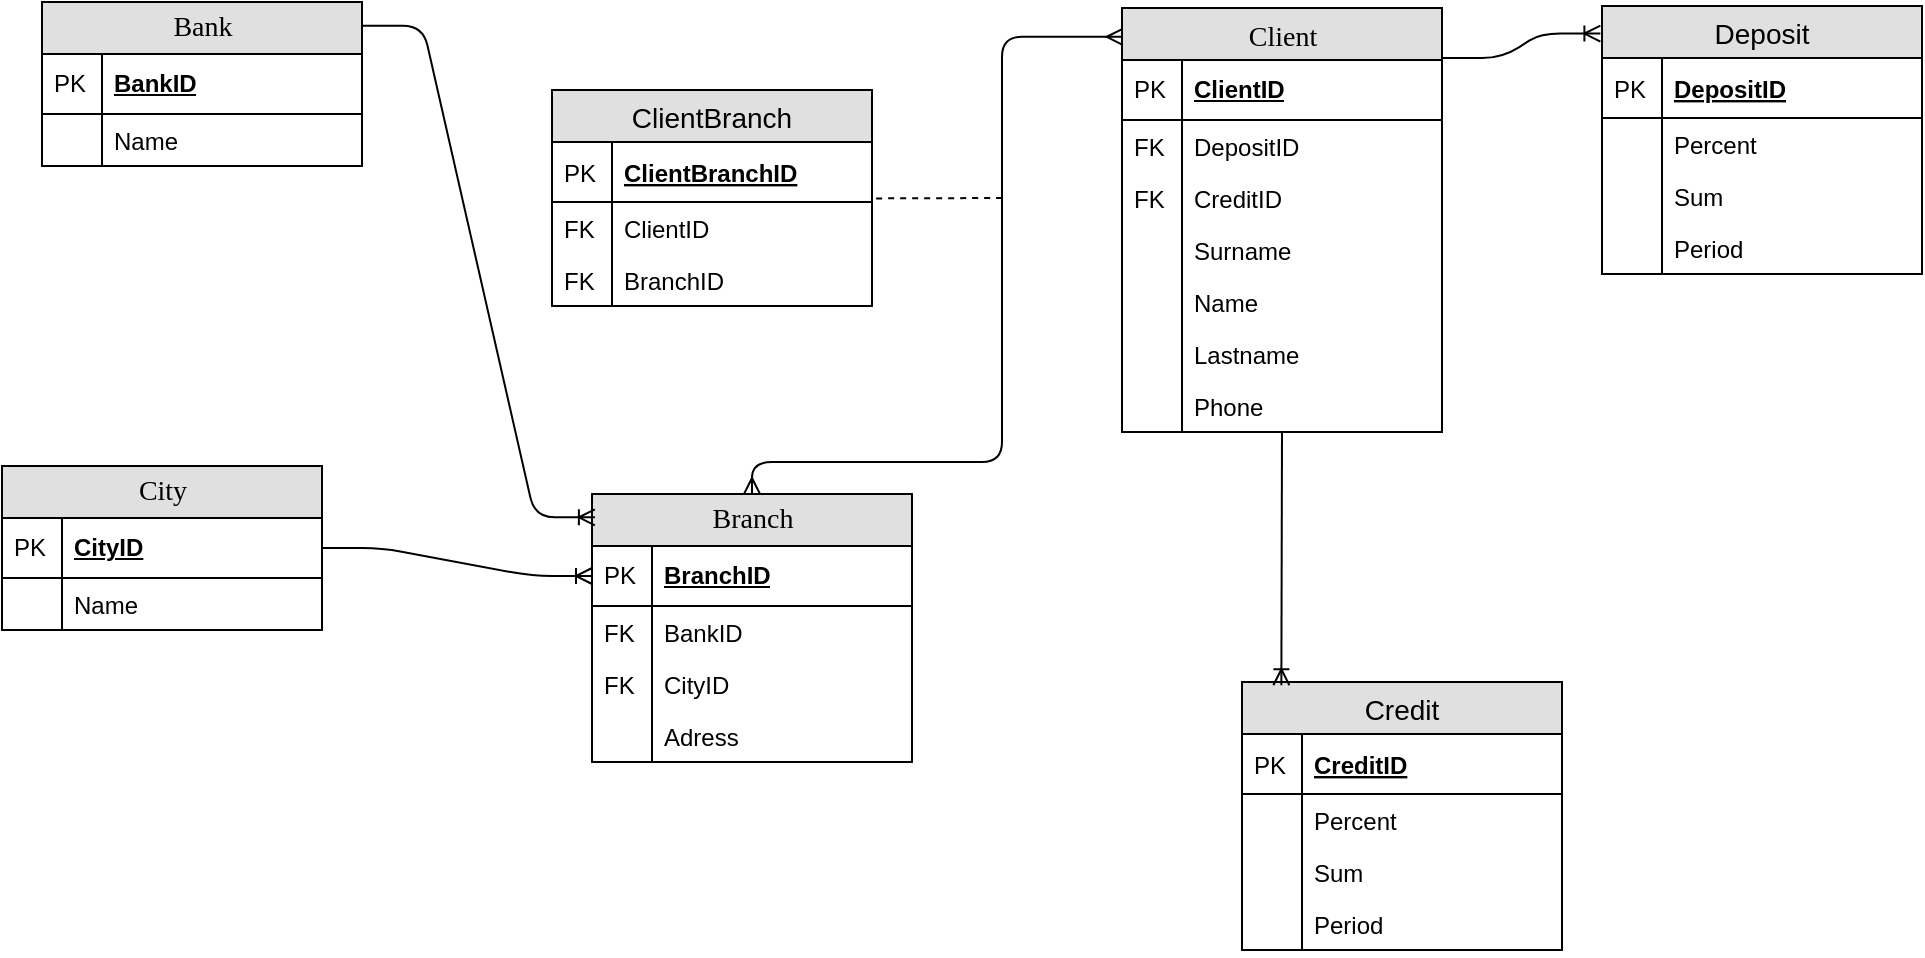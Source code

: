 <mxfile version="10.6.1" type="github"><diagram name="Page-1" id="e56a1550-8fbb-45ad-956c-1786394a9013"><mxGraphModel dx="1010" dy="582" grid="1" gridSize="10" guides="1" tooltips="1" connect="1" arrows="1" fold="1" page="1" pageScale="1" pageWidth="1100" pageHeight="850" background="#ffffff" math="0" shadow="0"><root><mxCell id="0"/><mxCell id="1" parent="0"/><mxCell id="2e49270ec7c68f3f-8" value="Client" style="swimlane;html=1;fontStyle=0;childLayout=stackLayout;horizontal=1;startSize=26;fillColor=#e0e0e0;horizontalStack=0;resizeParent=1;resizeLast=0;collapsible=1;marginBottom=0;swimlaneFillColor=#ffffff;align=center;rounded=0;shadow=0;comic=0;labelBackgroundColor=none;strokeColor=#000000;strokeWidth=1;fontFamily=Verdana;fontSize=14;fontColor=#000000;swimlaneLine=1;verticalAlign=top;" parent="1" vertex="1"><mxGeometry x="620" y="43" width="160" height="212" as="geometry"/></mxCell><mxCell id="2e49270ec7c68f3f-9" value="ClientID" style="shape=partialRectangle;top=0;left=0;right=0;bottom=1;html=1;align=left;verticalAlign=middle;fillColor=none;spacingLeft=34;spacingRight=4;whiteSpace=wrap;overflow=hidden;rotatable=0;points=[[0,0.5],[1,0.5]];portConstraint=eastwest;dropTarget=0;fontStyle=5;" parent="2e49270ec7c68f3f-8" vertex="1"><mxGeometry y="26" width="160" height="30" as="geometry"/></mxCell><mxCell id="2e49270ec7c68f3f-10" value="PK" style="shape=partialRectangle;top=0;left=0;bottom=0;html=1;fillColor=none;align=left;verticalAlign=middle;spacingLeft=4;spacingRight=4;whiteSpace=wrap;overflow=hidden;rotatable=0;points=[];portConstraint=eastwest;part=1;" parent="2e49270ec7c68f3f-9" vertex="1" connectable="0"><mxGeometry width="30" height="30" as="geometry"/></mxCell><mxCell id="ZEJKafSEkOxqOsN-KUmL-11" value="DepositID" style="shape=partialRectangle;top=0;left=0;right=0;bottom=0;align=left;verticalAlign=top;fillColor=none;spacingLeft=34;spacingRight=4;overflow=hidden;rotatable=0;points=[[0,0.5],[1,0.5]];portConstraint=eastwest;dropTarget=0;fontSize=12;" parent="2e49270ec7c68f3f-8" vertex="1"><mxGeometry y="56" width="160" height="26" as="geometry"/></mxCell><mxCell id="ZEJKafSEkOxqOsN-KUmL-12" value="FK" style="shape=partialRectangle;top=0;left=0;bottom=0;fillColor=none;align=left;verticalAlign=top;spacingLeft=4;spacingRight=4;overflow=hidden;rotatable=0;points=[];portConstraint=eastwest;part=1;fontSize=12;" parent="ZEJKafSEkOxqOsN-KUmL-11" vertex="1" connectable="0"><mxGeometry width="30" height="26" as="geometry"/></mxCell><mxCell id="ZEJKafSEkOxqOsN-KUmL-13" value="CreditID" style="shape=partialRectangle;top=0;left=0;right=0;bottom=0;align=left;verticalAlign=top;fillColor=none;spacingLeft=34;spacingRight=4;overflow=hidden;rotatable=0;points=[[0,0.5],[1,0.5]];portConstraint=eastwest;dropTarget=0;fontSize=12;" parent="2e49270ec7c68f3f-8" vertex="1"><mxGeometry y="82" width="160" height="26" as="geometry"/></mxCell><mxCell id="ZEJKafSEkOxqOsN-KUmL-14" value="FK" style="shape=partialRectangle;top=0;left=0;bottom=0;fillColor=none;align=left;verticalAlign=top;spacingLeft=4;spacingRight=4;overflow=hidden;rotatable=0;points=[];portConstraint=eastwest;part=1;fontSize=12;" parent="ZEJKafSEkOxqOsN-KUmL-13" vertex="1" connectable="0"><mxGeometry width="30" height="26" as="geometry"/></mxCell><mxCell id="2e49270ec7c68f3f-13" value="Surname" style="shape=partialRectangle;top=0;left=0;right=0;bottom=0;html=1;align=left;verticalAlign=top;fillColor=none;spacingLeft=34;spacingRight=4;whiteSpace=wrap;overflow=hidden;rotatable=0;points=[[0,0.5],[1,0.5]];portConstraint=eastwest;dropTarget=0;" parent="2e49270ec7c68f3f-8" vertex="1"><mxGeometry y="108" width="160" height="26" as="geometry"/></mxCell><mxCell id="2e49270ec7c68f3f-14" value="" style="shape=partialRectangle;top=0;left=0;bottom=0;html=1;fillColor=none;align=left;verticalAlign=top;spacingLeft=4;spacingRight=4;whiteSpace=wrap;overflow=hidden;rotatable=0;points=[];portConstraint=eastwest;part=1;" parent="2e49270ec7c68f3f-13" vertex="1" connectable="0"><mxGeometry width="30" height="26" as="geometry"/></mxCell><mxCell id="2e49270ec7c68f3f-15" value="Name" style="shape=partialRectangle;top=0;left=0;right=0;bottom=0;html=1;align=left;verticalAlign=top;fillColor=none;spacingLeft=34;spacingRight=4;whiteSpace=wrap;overflow=hidden;rotatable=0;points=[[0,0.5],[1,0.5]];portConstraint=eastwest;dropTarget=0;" parent="2e49270ec7c68f3f-8" vertex="1"><mxGeometry y="134" width="160" height="26" as="geometry"/></mxCell><mxCell id="2e49270ec7c68f3f-16" value="" style="shape=partialRectangle;top=0;left=0;bottom=0;html=1;fillColor=none;align=left;verticalAlign=top;spacingLeft=4;spacingRight=4;whiteSpace=wrap;overflow=hidden;rotatable=0;points=[];portConstraint=eastwest;part=1;" parent="2e49270ec7c68f3f-15" vertex="1" connectable="0"><mxGeometry width="30" height="26" as="geometry"/></mxCell><mxCell id="Gg1ud6yvzfoyDG16cZT7-35" value="Lastname" style="shape=partialRectangle;top=0;left=0;right=0;bottom=0;html=1;align=left;verticalAlign=top;fillColor=none;spacingLeft=34;spacingRight=4;whiteSpace=wrap;overflow=hidden;rotatable=0;points=[[0,0.5],[1,0.5]];portConstraint=eastwest;dropTarget=0;" parent="2e49270ec7c68f3f-8" vertex="1"><mxGeometry y="160" width="160" height="26" as="geometry"/></mxCell><mxCell id="Gg1ud6yvzfoyDG16cZT7-36" value="" style="shape=partialRectangle;top=0;left=0;bottom=0;html=1;fillColor=none;align=left;verticalAlign=top;spacingLeft=4;spacingRight=4;whiteSpace=wrap;overflow=hidden;rotatable=0;points=[];portConstraint=eastwest;part=1;" parent="Gg1ud6yvzfoyDG16cZT7-35" vertex="1" connectable="0"><mxGeometry width="30" height="26" as="geometry"/></mxCell><mxCell id="Gg1ud6yvzfoyDG16cZT7-37" value="Phone" style="shape=partialRectangle;top=0;left=0;right=0;bottom=0;html=1;align=left;verticalAlign=top;fillColor=none;spacingLeft=34;spacingRight=4;whiteSpace=wrap;overflow=hidden;rotatable=0;points=[[0,0.5],[1,0.5]];portConstraint=eastwest;dropTarget=0;" parent="2e49270ec7c68f3f-8" vertex="1"><mxGeometry y="186" width="160" height="26" as="geometry"/></mxCell><mxCell id="Gg1ud6yvzfoyDG16cZT7-38" value="" style="shape=partialRectangle;top=0;left=0;bottom=0;html=1;fillColor=none;align=left;verticalAlign=top;spacingLeft=4;spacingRight=4;whiteSpace=wrap;overflow=hidden;rotatable=0;points=[];portConstraint=eastwest;part=1;" parent="Gg1ud6yvzfoyDG16cZT7-37" vertex="1" connectable="0"><mxGeometry width="30" height="26" as="geometry"/></mxCell><mxCell id="2e49270ec7c68f3f-19" value="Bank" style="swimlane;html=1;fontStyle=0;childLayout=stackLayout;horizontal=1;startSize=26;fillColor=#e0e0e0;horizontalStack=0;resizeParent=1;resizeLast=0;collapsible=1;marginBottom=0;swimlaneFillColor=#ffffff;align=center;rounded=0;shadow=0;comic=0;labelBackgroundColor=none;strokeColor=#000000;strokeWidth=1;fontFamily=Verdana;fontSize=14;fontColor=#000000;" parent="1" vertex="1"><mxGeometry x="80" y="40" width="160" height="82" as="geometry"/></mxCell><mxCell id="2e49270ec7c68f3f-20" value="BankID" style="shape=partialRectangle;top=0;left=0;right=0;bottom=1;html=1;align=left;verticalAlign=middle;fillColor=none;spacingLeft=34;spacingRight=4;whiteSpace=wrap;overflow=hidden;rotatable=0;points=[[0,0.5],[1,0.5]];portConstraint=eastwest;dropTarget=0;fontStyle=5;" parent="2e49270ec7c68f3f-19" vertex="1"><mxGeometry y="26" width="160" height="30" as="geometry"/></mxCell><mxCell id="2e49270ec7c68f3f-21" value="PK" style="shape=partialRectangle;top=0;left=0;bottom=0;html=1;fillColor=none;align=left;verticalAlign=middle;spacingLeft=4;spacingRight=4;whiteSpace=wrap;overflow=hidden;rotatable=0;points=[];portConstraint=eastwest;part=1;" parent="2e49270ec7c68f3f-20" vertex="1" connectable="0"><mxGeometry width="30" height="30" as="geometry"/></mxCell><mxCell id="2e49270ec7c68f3f-24" value="Name" style="shape=partialRectangle;top=0;left=0;right=0;bottom=0;html=1;align=left;verticalAlign=top;fillColor=none;spacingLeft=34;spacingRight=4;whiteSpace=wrap;overflow=hidden;rotatable=0;points=[[0,0.5],[1,0.5]];portConstraint=eastwest;dropTarget=0;" parent="2e49270ec7c68f3f-19" vertex="1"><mxGeometry y="56" width="160" height="26" as="geometry"/></mxCell><mxCell id="2e49270ec7c68f3f-25" value="" style="shape=partialRectangle;top=0;left=0;bottom=0;html=1;fillColor=none;align=left;verticalAlign=top;spacingLeft=4;spacingRight=4;whiteSpace=wrap;overflow=hidden;rotatable=0;points=[];portConstraint=eastwest;part=1;" parent="2e49270ec7c68f3f-24" vertex="1" connectable="0"><mxGeometry width="30" height="26" as="geometry"/></mxCell><mxCell id="2e49270ec7c68f3f-30" value="Branch" style="swimlane;html=1;fontStyle=0;childLayout=stackLayout;horizontal=1;startSize=26;fillColor=#e0e0e0;horizontalStack=0;resizeParent=1;resizeLast=0;collapsible=1;marginBottom=0;swimlaneFillColor=#ffffff;align=center;rounded=0;shadow=0;comic=0;labelBackgroundColor=none;strokeColor=#000000;strokeWidth=1;fontFamily=Verdana;fontSize=14;fontColor=#000000;" parent="1" vertex="1"><mxGeometry x="355" y="286" width="160" height="134" as="geometry"/></mxCell><mxCell id="2e49270ec7c68f3f-31" value="BranchID" style="shape=partialRectangle;top=0;left=0;right=0;bottom=1;html=1;align=left;verticalAlign=middle;fillColor=none;spacingLeft=34;spacingRight=4;whiteSpace=wrap;overflow=hidden;rotatable=0;points=[[0,0.5],[1,0.5]];portConstraint=eastwest;dropTarget=0;fontStyle=5;" parent="2e49270ec7c68f3f-30" vertex="1"><mxGeometry y="26" width="160" height="30" as="geometry"/></mxCell><mxCell id="2e49270ec7c68f3f-32" value="PK" style="shape=partialRectangle;top=0;left=0;bottom=0;html=1;fillColor=none;align=left;verticalAlign=middle;spacingLeft=4;spacingRight=4;whiteSpace=wrap;overflow=hidden;rotatable=0;points=[];portConstraint=eastwest;part=1;" parent="2e49270ec7c68f3f-31" vertex="1" connectable="0"><mxGeometry width="30" height="30" as="geometry"/></mxCell><mxCell id="ZEJKafSEkOxqOsN-KUmL-15" value="BankID" style="shape=partialRectangle;top=0;left=0;right=0;bottom=0;align=left;verticalAlign=top;fillColor=none;spacingLeft=34;spacingRight=4;overflow=hidden;rotatable=0;points=[[0,0.5],[1,0.5]];portConstraint=eastwest;dropTarget=0;fontSize=12;" parent="2e49270ec7c68f3f-30" vertex="1"><mxGeometry y="56" width="160" height="26" as="geometry"/></mxCell><mxCell id="ZEJKafSEkOxqOsN-KUmL-16" value="FK" style="shape=partialRectangle;top=0;left=0;bottom=0;fillColor=none;align=left;verticalAlign=top;spacingLeft=4;spacingRight=4;overflow=hidden;rotatable=0;points=[];portConstraint=eastwest;part=1;fontSize=12;" parent="ZEJKafSEkOxqOsN-KUmL-15" vertex="1" connectable="0"><mxGeometry width="30" height="26" as="geometry"/></mxCell><mxCell id="ZEJKafSEkOxqOsN-KUmL-21" value="CityID" style="shape=partialRectangle;top=0;left=0;right=0;bottom=0;align=left;verticalAlign=top;fillColor=none;spacingLeft=34;spacingRight=4;overflow=hidden;rotatable=0;points=[[0,0.5],[1,0.5]];portConstraint=eastwest;dropTarget=0;fontSize=12;" parent="2e49270ec7c68f3f-30" vertex="1"><mxGeometry y="82" width="160" height="26" as="geometry"/></mxCell><mxCell id="ZEJKafSEkOxqOsN-KUmL-22" value="FK" style="shape=partialRectangle;top=0;left=0;bottom=0;fillColor=none;align=left;verticalAlign=top;spacingLeft=4;spacingRight=4;overflow=hidden;rotatable=0;points=[];portConstraint=eastwest;part=1;fontSize=12;" parent="ZEJKafSEkOxqOsN-KUmL-21" vertex="1" connectable="0"><mxGeometry width="30" height="26" as="geometry"/></mxCell><mxCell id="2e49270ec7c68f3f-35" value="Adress" style="shape=partialRectangle;top=0;left=0;right=0;bottom=0;html=1;align=left;verticalAlign=top;fillColor=none;spacingLeft=34;spacingRight=4;whiteSpace=wrap;overflow=hidden;rotatable=0;points=[[0,0.5],[1,0.5]];portConstraint=eastwest;dropTarget=0;" parent="2e49270ec7c68f3f-30" vertex="1"><mxGeometry y="108" width="160" height="26" as="geometry"/></mxCell><mxCell id="2e49270ec7c68f3f-36" value="" style="shape=partialRectangle;top=0;left=0;bottom=0;html=1;fillColor=none;align=left;verticalAlign=top;spacingLeft=4;spacingRight=4;whiteSpace=wrap;overflow=hidden;rotatable=0;points=[];portConstraint=eastwest;part=1;" parent="2e49270ec7c68f3f-35" vertex="1" connectable="0"><mxGeometry width="30" height="26" as="geometry"/></mxCell><mxCell id="2e49270ec7c68f3f-80" value="City" style="swimlane;html=1;fontStyle=0;childLayout=stackLayout;horizontal=1;startSize=26;fillColor=#e0e0e0;horizontalStack=0;resizeParent=1;resizeLast=0;collapsible=1;marginBottom=0;swimlaneFillColor=#ffffff;align=center;rounded=0;shadow=0;comic=0;labelBackgroundColor=none;strokeColor=#000000;strokeWidth=1;fontFamily=Verdana;fontSize=14;fontColor=#000000;" parent="1" vertex="1"><mxGeometry x="60" y="272" width="160" height="82" as="geometry"/></mxCell><mxCell id="2e49270ec7c68f3f-81" value="CityID" style="shape=partialRectangle;top=0;left=0;right=0;bottom=1;html=1;align=left;verticalAlign=middle;fillColor=none;spacingLeft=34;spacingRight=4;whiteSpace=wrap;overflow=hidden;rotatable=0;points=[[0,0.5],[1,0.5]];portConstraint=eastwest;dropTarget=0;fontStyle=5;" parent="2e49270ec7c68f3f-80" vertex="1"><mxGeometry y="26" width="160" height="30" as="geometry"/></mxCell><mxCell id="2e49270ec7c68f3f-82" value="PK" style="shape=partialRectangle;top=0;left=0;bottom=0;html=1;fillColor=none;align=left;verticalAlign=middle;spacingLeft=4;spacingRight=4;whiteSpace=wrap;overflow=hidden;rotatable=0;points=[];portConstraint=eastwest;part=1;" parent="2e49270ec7c68f3f-81" vertex="1" connectable="0"><mxGeometry width="30" height="30" as="geometry"/></mxCell><mxCell id="2e49270ec7c68f3f-85" value="Name" style="shape=partialRectangle;top=0;left=0;right=0;bottom=0;html=1;align=left;verticalAlign=top;fillColor=none;spacingLeft=34;spacingRight=4;whiteSpace=wrap;overflow=hidden;rotatable=0;points=[[0,0.5],[1,0.5]];portConstraint=eastwest;dropTarget=0;" parent="2e49270ec7c68f3f-80" vertex="1"><mxGeometry y="56" width="160" height="26" as="geometry"/></mxCell><mxCell id="2e49270ec7c68f3f-86" value="" style="shape=partialRectangle;top=0;left=0;bottom=0;html=1;fillColor=none;align=left;verticalAlign=top;spacingLeft=4;spacingRight=4;whiteSpace=wrap;overflow=hidden;rotatable=0;points=[];portConstraint=eastwest;part=1;" parent="2e49270ec7c68f3f-85" vertex="1" connectable="0"><mxGeometry width="30" height="26" as="geometry"/></mxCell><mxCell id="-gQ2xKpo2SMcJ_ydITSp-1" value="Deposit" style="swimlane;fontStyle=0;childLayout=stackLayout;horizontal=1;startSize=26;fillColor=#e0e0e0;horizontalStack=0;resizeParent=1;resizeParentMax=0;resizeLast=0;collapsible=1;marginBottom=0;swimlaneFillColor=#ffffff;align=center;fontSize=14;" parent="1" vertex="1"><mxGeometry x="860" y="42" width="160" height="134" as="geometry"/></mxCell><mxCell id="-gQ2xKpo2SMcJ_ydITSp-2" value="DepositID" style="shape=partialRectangle;top=0;left=0;right=0;bottom=1;align=left;verticalAlign=middle;fillColor=none;spacingLeft=34;spacingRight=4;overflow=hidden;rotatable=0;points=[[0,0.5],[1,0.5]];portConstraint=eastwest;dropTarget=0;fontStyle=5;fontSize=12;" parent="-gQ2xKpo2SMcJ_ydITSp-1" vertex="1"><mxGeometry y="26" width="160" height="30" as="geometry"/></mxCell><mxCell id="-gQ2xKpo2SMcJ_ydITSp-3" value="PK" style="shape=partialRectangle;top=0;left=0;bottom=0;fillColor=none;align=left;verticalAlign=middle;spacingLeft=4;spacingRight=4;overflow=hidden;rotatable=0;points=[];portConstraint=eastwest;part=1;fontSize=12;" parent="-gQ2xKpo2SMcJ_ydITSp-2" vertex="1" connectable="0"><mxGeometry width="30" height="30" as="geometry"/></mxCell><mxCell id="-gQ2xKpo2SMcJ_ydITSp-6" value="Percent" style="shape=partialRectangle;top=0;left=0;right=0;bottom=0;align=left;verticalAlign=top;fillColor=none;spacingLeft=34;spacingRight=4;overflow=hidden;rotatable=0;points=[[0,0.5],[1,0.5]];portConstraint=eastwest;dropTarget=0;fontSize=12;" parent="-gQ2xKpo2SMcJ_ydITSp-1" vertex="1"><mxGeometry y="56" width="160" height="26" as="geometry"/></mxCell><mxCell id="-gQ2xKpo2SMcJ_ydITSp-7" value="" style="shape=partialRectangle;top=0;left=0;bottom=0;fillColor=none;align=left;verticalAlign=top;spacingLeft=4;spacingRight=4;overflow=hidden;rotatable=0;points=[];portConstraint=eastwest;part=1;fontSize=12;" parent="-gQ2xKpo2SMcJ_ydITSp-6" vertex="1" connectable="0"><mxGeometry width="30" height="26" as="geometry"/></mxCell><mxCell id="-gQ2xKpo2SMcJ_ydITSp-8" value="Sum" style="shape=partialRectangle;top=0;left=0;right=0;bottom=0;align=left;verticalAlign=top;fillColor=none;spacingLeft=34;spacingRight=4;overflow=hidden;rotatable=0;points=[[0,0.5],[1,0.5]];portConstraint=eastwest;dropTarget=0;fontSize=12;" parent="-gQ2xKpo2SMcJ_ydITSp-1" vertex="1"><mxGeometry y="82" width="160" height="26" as="geometry"/></mxCell><mxCell id="-gQ2xKpo2SMcJ_ydITSp-9" value="" style="shape=partialRectangle;top=0;left=0;bottom=0;fillColor=none;align=left;verticalAlign=top;spacingLeft=4;spacingRight=4;overflow=hidden;rotatable=0;points=[];portConstraint=eastwest;part=1;fontSize=12;" parent="-gQ2xKpo2SMcJ_ydITSp-8" vertex="1" connectable="0"><mxGeometry width="30" height="26" as="geometry"/></mxCell><mxCell id="Gg1ud6yvzfoyDG16cZT7-39" value="Period" style="shape=partialRectangle;top=0;left=0;right=0;bottom=0;align=left;verticalAlign=top;fillColor=none;spacingLeft=34;spacingRight=4;overflow=hidden;rotatable=0;points=[[0,0.5],[1,0.5]];portConstraint=eastwest;dropTarget=0;fontSize=12;" parent="-gQ2xKpo2SMcJ_ydITSp-1" vertex="1"><mxGeometry y="108" width="160" height="26" as="geometry"/></mxCell><mxCell id="Gg1ud6yvzfoyDG16cZT7-40" value="" style="shape=partialRectangle;top=0;left=0;bottom=0;fillColor=none;align=left;verticalAlign=top;spacingLeft=4;spacingRight=4;overflow=hidden;rotatable=0;points=[];portConstraint=eastwest;part=1;fontSize=12;" parent="Gg1ud6yvzfoyDG16cZT7-39" vertex="1" connectable="0"><mxGeometry width="30" height="26" as="geometry"/></mxCell><mxCell id="-gQ2xKpo2SMcJ_ydITSp-12" value="Credit" style="swimlane;fontStyle=0;childLayout=stackLayout;horizontal=1;startSize=26;fillColor=#e0e0e0;horizontalStack=0;resizeParent=1;resizeParentMax=0;resizeLast=0;collapsible=1;marginBottom=0;swimlaneFillColor=#ffffff;align=center;fontSize=14;" parent="1" vertex="1"><mxGeometry x="680" y="380" width="160" height="134" as="geometry"/></mxCell><mxCell id="-gQ2xKpo2SMcJ_ydITSp-13" value="CreditID" style="shape=partialRectangle;top=0;left=0;right=0;bottom=1;align=left;verticalAlign=middle;fillColor=none;spacingLeft=34;spacingRight=4;overflow=hidden;rotatable=0;points=[[0,0.5],[1,0.5]];portConstraint=eastwest;dropTarget=0;fontStyle=5;fontSize=12;" parent="-gQ2xKpo2SMcJ_ydITSp-12" vertex="1"><mxGeometry y="26" width="160" height="30" as="geometry"/></mxCell><mxCell id="-gQ2xKpo2SMcJ_ydITSp-14" value="PK" style="shape=partialRectangle;top=0;left=0;bottom=0;fillColor=none;align=left;verticalAlign=middle;spacingLeft=4;spacingRight=4;overflow=hidden;rotatable=0;points=[];portConstraint=eastwest;part=1;fontSize=12;" parent="-gQ2xKpo2SMcJ_ydITSp-13" vertex="1" connectable="0"><mxGeometry width="30" height="30" as="geometry"/></mxCell><mxCell id="-gQ2xKpo2SMcJ_ydITSp-17" value="Percent" style="shape=partialRectangle;top=0;left=0;right=0;bottom=0;align=left;verticalAlign=top;fillColor=none;spacingLeft=34;spacingRight=4;overflow=hidden;rotatable=0;points=[[0,0.5],[1,0.5]];portConstraint=eastwest;dropTarget=0;fontSize=12;" parent="-gQ2xKpo2SMcJ_ydITSp-12" vertex="1"><mxGeometry y="56" width="160" height="26" as="geometry"/></mxCell><mxCell id="-gQ2xKpo2SMcJ_ydITSp-18" value="" style="shape=partialRectangle;top=0;left=0;bottom=0;fillColor=none;align=left;verticalAlign=top;spacingLeft=4;spacingRight=4;overflow=hidden;rotatable=0;points=[];portConstraint=eastwest;part=1;fontSize=12;" parent="-gQ2xKpo2SMcJ_ydITSp-17" vertex="1" connectable="0"><mxGeometry width="30" height="26" as="geometry"/></mxCell><mxCell id="-gQ2xKpo2SMcJ_ydITSp-19" value="Sum" style="shape=partialRectangle;top=0;left=0;right=0;bottom=0;align=left;verticalAlign=top;fillColor=none;spacingLeft=34;spacingRight=4;overflow=hidden;rotatable=0;points=[[0,0.5],[1,0.5]];portConstraint=eastwest;dropTarget=0;fontSize=12;" parent="-gQ2xKpo2SMcJ_ydITSp-12" vertex="1"><mxGeometry y="82" width="160" height="26" as="geometry"/></mxCell><mxCell id="-gQ2xKpo2SMcJ_ydITSp-20" value="" style="shape=partialRectangle;top=0;left=0;bottom=0;fillColor=none;align=left;verticalAlign=top;spacingLeft=4;spacingRight=4;overflow=hidden;rotatable=0;points=[];portConstraint=eastwest;part=1;fontSize=12;" parent="-gQ2xKpo2SMcJ_ydITSp-19" vertex="1" connectable="0"><mxGeometry width="30" height="26" as="geometry"/></mxCell><mxCell id="Gg1ud6yvzfoyDG16cZT7-44" value="Period" style="shape=partialRectangle;top=0;left=0;right=0;bottom=0;align=left;verticalAlign=top;fillColor=none;spacingLeft=34;spacingRight=4;overflow=hidden;rotatable=0;points=[[0,0.5],[1,0.5]];portConstraint=eastwest;dropTarget=0;fontSize=12;" parent="-gQ2xKpo2SMcJ_ydITSp-12" vertex="1"><mxGeometry y="108" width="160" height="26" as="geometry"/></mxCell><mxCell id="Gg1ud6yvzfoyDG16cZT7-45" value="" style="shape=partialRectangle;top=0;left=0;bottom=0;fillColor=none;align=left;verticalAlign=top;spacingLeft=4;spacingRight=4;overflow=hidden;rotatable=0;points=[];portConstraint=eastwest;part=1;fontSize=12;" parent="Gg1ud6yvzfoyDG16cZT7-44" vertex="1" connectable="0"><mxGeometry width="30" height="26" as="geometry"/></mxCell><mxCell id="Gg1ud6yvzfoyDG16cZT7-7" value="" style="edgeStyle=entityRelationEdgeStyle;fontSize=12;html=1;endArrow=ERoneToMany;exitX=1;exitY=0.5;exitDx=0;exitDy=0;entryX=0;entryY=0.5;entryDx=0;entryDy=0;" parent="1" source="2e49270ec7c68f3f-81" target="2e49270ec7c68f3f-31" edge="1"><mxGeometry width="100" height="100" relative="1" as="geometry"><mxPoint x="240" y="470" as="sourcePoint"/><mxPoint x="340" y="370" as="targetPoint"/></mxGeometry></mxCell><mxCell id="Gg1ud6yvzfoyDG16cZT7-9" value="" style="edgeStyle=entityRelationEdgeStyle;fontSize=12;html=1;endArrow=ERoneToMany;exitX=1;exitY=0.118;exitDx=0;exitDy=0;exitPerimeter=0;entryX=-0.005;entryY=0.103;entryDx=0;entryDy=0;entryPerimeter=0;" parent="1" source="2e49270ec7c68f3f-8" target="-gQ2xKpo2SMcJ_ydITSp-1" edge="1"><mxGeometry width="100" height="100" relative="1" as="geometry"><mxPoint x="790" y="135" as="sourcePoint"/><mxPoint x="810" y="57" as="targetPoint"/></mxGeometry></mxCell><mxCell id="ZEJKafSEkOxqOsN-KUmL-4" value="" style="fontSize=12;html=1;endArrow=ERoneToMany;entryX=0.123;entryY=0.012;entryDx=0;entryDy=0;entryPerimeter=0;exitX=0.5;exitY=1;exitDx=0;exitDy=0;" parent="1" source="2e49270ec7c68f3f-8" target="-gQ2xKpo2SMcJ_ydITSp-12" edge="1"><mxGeometry width="100" height="100" relative="1" as="geometry"><mxPoint x="700" y="320" as="sourcePoint"/><mxPoint x="620" y="330" as="targetPoint"/></mxGeometry></mxCell><mxCell id="9Bb5zuy8HLs7OapJksgh-5" value="ClientBranch" style="swimlane;fontStyle=0;childLayout=stackLayout;horizontal=1;startSize=26;fillColor=#e0e0e0;horizontalStack=0;resizeParent=1;resizeParentMax=0;resizeLast=0;collapsible=1;marginBottom=0;swimlaneFillColor=#ffffff;align=center;fontSize=14;" parent="1" vertex="1"><mxGeometry x="335" y="84" width="160" height="108" as="geometry"/></mxCell><mxCell id="9Bb5zuy8HLs7OapJksgh-6" value="ClientBranchID" style="shape=partialRectangle;top=0;left=0;right=0;bottom=1;align=left;verticalAlign=middle;fillColor=none;spacingLeft=34;spacingRight=4;overflow=hidden;rotatable=0;points=[[0,0.5],[1,0.5]];portConstraint=eastwest;dropTarget=0;fontStyle=5;fontSize=12;" parent="9Bb5zuy8HLs7OapJksgh-5" vertex="1"><mxGeometry y="26" width="160" height="30" as="geometry"/></mxCell><mxCell id="9Bb5zuy8HLs7OapJksgh-7" value="PK" style="shape=partialRectangle;top=0;left=0;bottom=0;fillColor=none;align=left;verticalAlign=middle;spacingLeft=4;spacingRight=4;overflow=hidden;rotatable=0;points=[];portConstraint=eastwest;part=1;fontSize=12;" parent="9Bb5zuy8HLs7OapJksgh-6" vertex="1" connectable="0"><mxGeometry width="30" height="30" as="geometry"/></mxCell><mxCell id="9Bb5zuy8HLs7OapJksgh-22" value="ClientID" style="shape=partialRectangle;top=0;left=0;right=0;bottom=0;align=left;verticalAlign=top;fillColor=none;spacingLeft=34;spacingRight=4;overflow=hidden;rotatable=0;points=[[0,0.5],[1,0.5]];portConstraint=eastwest;dropTarget=0;fontSize=12;" parent="9Bb5zuy8HLs7OapJksgh-5" vertex="1"><mxGeometry y="56" width="160" height="26" as="geometry"/></mxCell><mxCell id="9Bb5zuy8HLs7OapJksgh-23" value="FK" style="shape=partialRectangle;top=0;left=0;bottom=0;fillColor=none;align=left;verticalAlign=top;spacingLeft=4;spacingRight=4;overflow=hidden;rotatable=0;points=[];portConstraint=eastwest;part=1;fontSize=12;" parent="9Bb5zuy8HLs7OapJksgh-22" vertex="1" connectable="0"><mxGeometry width="30" height="26" as="geometry"/></mxCell><mxCell id="9Bb5zuy8HLs7OapJksgh-24" value="BranchID" style="shape=partialRectangle;top=0;left=0;right=0;bottom=0;align=left;verticalAlign=top;fillColor=none;spacingLeft=34;spacingRight=4;overflow=hidden;rotatable=0;points=[[0,0.5],[1,0.5]];portConstraint=eastwest;dropTarget=0;fontSize=12;" parent="9Bb5zuy8HLs7OapJksgh-5" vertex="1"><mxGeometry y="82" width="160" height="26" as="geometry"/></mxCell><mxCell id="9Bb5zuy8HLs7OapJksgh-25" value="FK" style="shape=partialRectangle;top=0;left=0;bottom=0;fillColor=none;align=left;verticalAlign=top;spacingLeft=4;spacingRight=4;overflow=hidden;rotatable=0;points=[];portConstraint=eastwest;part=1;fontSize=12;" parent="9Bb5zuy8HLs7OapJksgh-24" vertex="1" connectable="0"><mxGeometry width="30" height="26" as="geometry"/></mxCell><mxCell id="9Bb5zuy8HLs7OapJksgh-21" value="" style="edgeStyle=entityRelationEdgeStyle;fontSize=12;html=1;endArrow=ERoneToMany;exitX=1.003;exitY=0.145;exitDx=0;exitDy=0;exitPerimeter=0;entryX=0.009;entryY=0.087;entryDx=0;entryDy=0;entryPerimeter=0;" parent="1" source="2e49270ec7c68f3f-19" target="2e49270ec7c68f3f-30" edge="1"><mxGeometry width="100" height="100" relative="1" as="geometry"><mxPoint x="270" y="260" as="sourcePoint"/><mxPoint x="350" y="300" as="targetPoint"/></mxGeometry></mxCell><mxCell id="p9jbyi0jwxO_k-mV7xTg-2" value="" style="edgeStyle=orthogonalEdgeStyle;fontSize=12;html=1;endArrow=ERmany;startArrow=ERmany;entryX=0.002;entryY=0.068;entryDx=0;entryDy=0;entryPerimeter=0;exitX=0.5;exitY=0;exitDx=0;exitDy=0;" edge="1" parent="1" source="2e49270ec7c68f3f-30" target="2e49270ec7c68f3f-8"><mxGeometry width="100" height="100" relative="1" as="geometry"><mxPoint x="440" y="270" as="sourcePoint"/><mxPoint x="600" y="57" as="targetPoint"/><Array as="points"><mxPoint x="435" y="270"/><mxPoint x="560" y="270"/><mxPoint x="560" y="57"/></Array></mxGeometry></mxCell><mxCell id="p9jbyi0jwxO_k-mV7xTg-13" value="" style="fontSize=12;html=1;endArrow=none;dashed=1;endFill=0;exitX=1.013;exitY=-0.069;exitDx=0;exitDy=0;exitPerimeter=0;" edge="1" parent="1" source="9Bb5zuy8HLs7OapJksgh-22"><mxGeometry width="100" height="100" relative="1" as="geometry"><mxPoint x="510" y="137.5" as="sourcePoint"/><mxPoint x="560" y="138" as="targetPoint"/></mxGeometry></mxCell></root></mxGraphModel></diagram></mxfile>